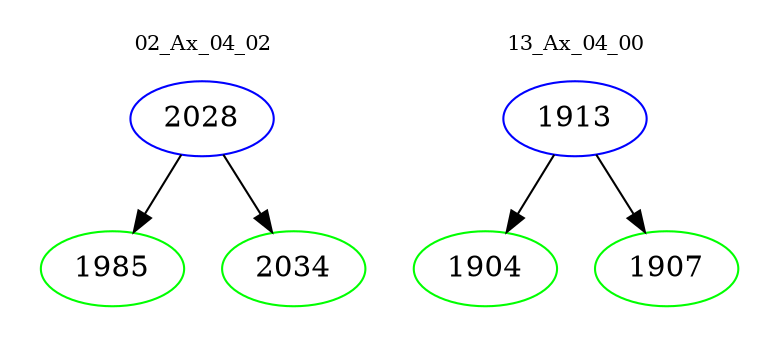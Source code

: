 digraph{
subgraph cluster_0 {
color = white
label = "02_Ax_04_02";
fontsize=10;
T0_2028 [label="2028", color="blue"]
T0_2028 -> T0_1985 [color="black"]
T0_1985 [label="1985", color="green"]
T0_2028 -> T0_2034 [color="black"]
T0_2034 [label="2034", color="green"]
}
subgraph cluster_1 {
color = white
label = "13_Ax_04_00";
fontsize=10;
T1_1913 [label="1913", color="blue"]
T1_1913 -> T1_1904 [color="black"]
T1_1904 [label="1904", color="green"]
T1_1913 -> T1_1907 [color="black"]
T1_1907 [label="1907", color="green"]
}
}
